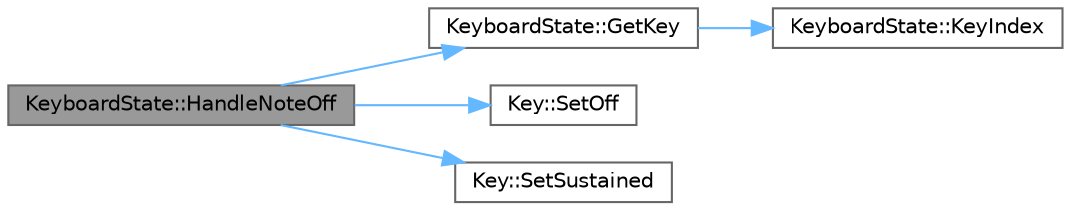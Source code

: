 digraph "KeyboardState::HandleNoteOff"
{
 // LATEX_PDF_SIZE
  bgcolor="transparent";
  edge [fontname=Helvetica,fontsize=10,labelfontname=Helvetica,labelfontsize=10];
  node [fontname=Helvetica,fontsize=10,shape=box,height=0.2,width=0.4];
  rankdir="LR";
  Node1 [id="Node000001",label="KeyboardState::HandleNoteOff",height=0.2,width=0.4,color="gray40", fillcolor="grey60", style="filled", fontcolor="black",tooltip=" "];
  Node1 -> Node2 [id="edge1_Node000001_Node000002",color="steelblue1",style="solid",tooltip=" "];
  Node2 [id="Node000002",label="KeyboardState::GetKey",height=0.2,width=0.4,color="grey40", fillcolor="white", style="filled",URL="$db/d37/class_keyboard_state.html#aabaa53bea4f73d33d643c297b199c496",tooltip=" "];
  Node2 -> Node3 [id="edge2_Node000002_Node000003",color="steelblue1",style="solid",tooltip=" "];
  Node3 [id="Node000003",label="KeyboardState::KeyIndex",height=0.2,width=0.4,color="grey40", fillcolor="white", style="filled",URL="$db/d37/class_keyboard_state.html#a7743d2ab908d76bca89c0e776cdc0e87",tooltip=" "];
  Node1 -> Node4 [id="edge3_Node000001_Node000004",color="steelblue1",style="solid",tooltip=" "];
  Node4 [id="Node000004",label="Key::SetOff",height=0.2,width=0.4,color="grey40", fillcolor="white", style="filled",URL="$db/d42/struct_key.html#a03534d492ab55aa8e9c24165e76b4356",tooltip=" "];
  Node1 -> Node5 [id="edge4_Node000001_Node000005",color="steelblue1",style="solid",tooltip=" "];
  Node5 [id="Node000005",label="Key::SetSustained",height=0.2,width=0.4,color="grey40", fillcolor="white", style="filled",URL="$db/d42/struct_key.html#a2280240471eb2ce07a8199d9f48b97b1",tooltip=" "];
}
